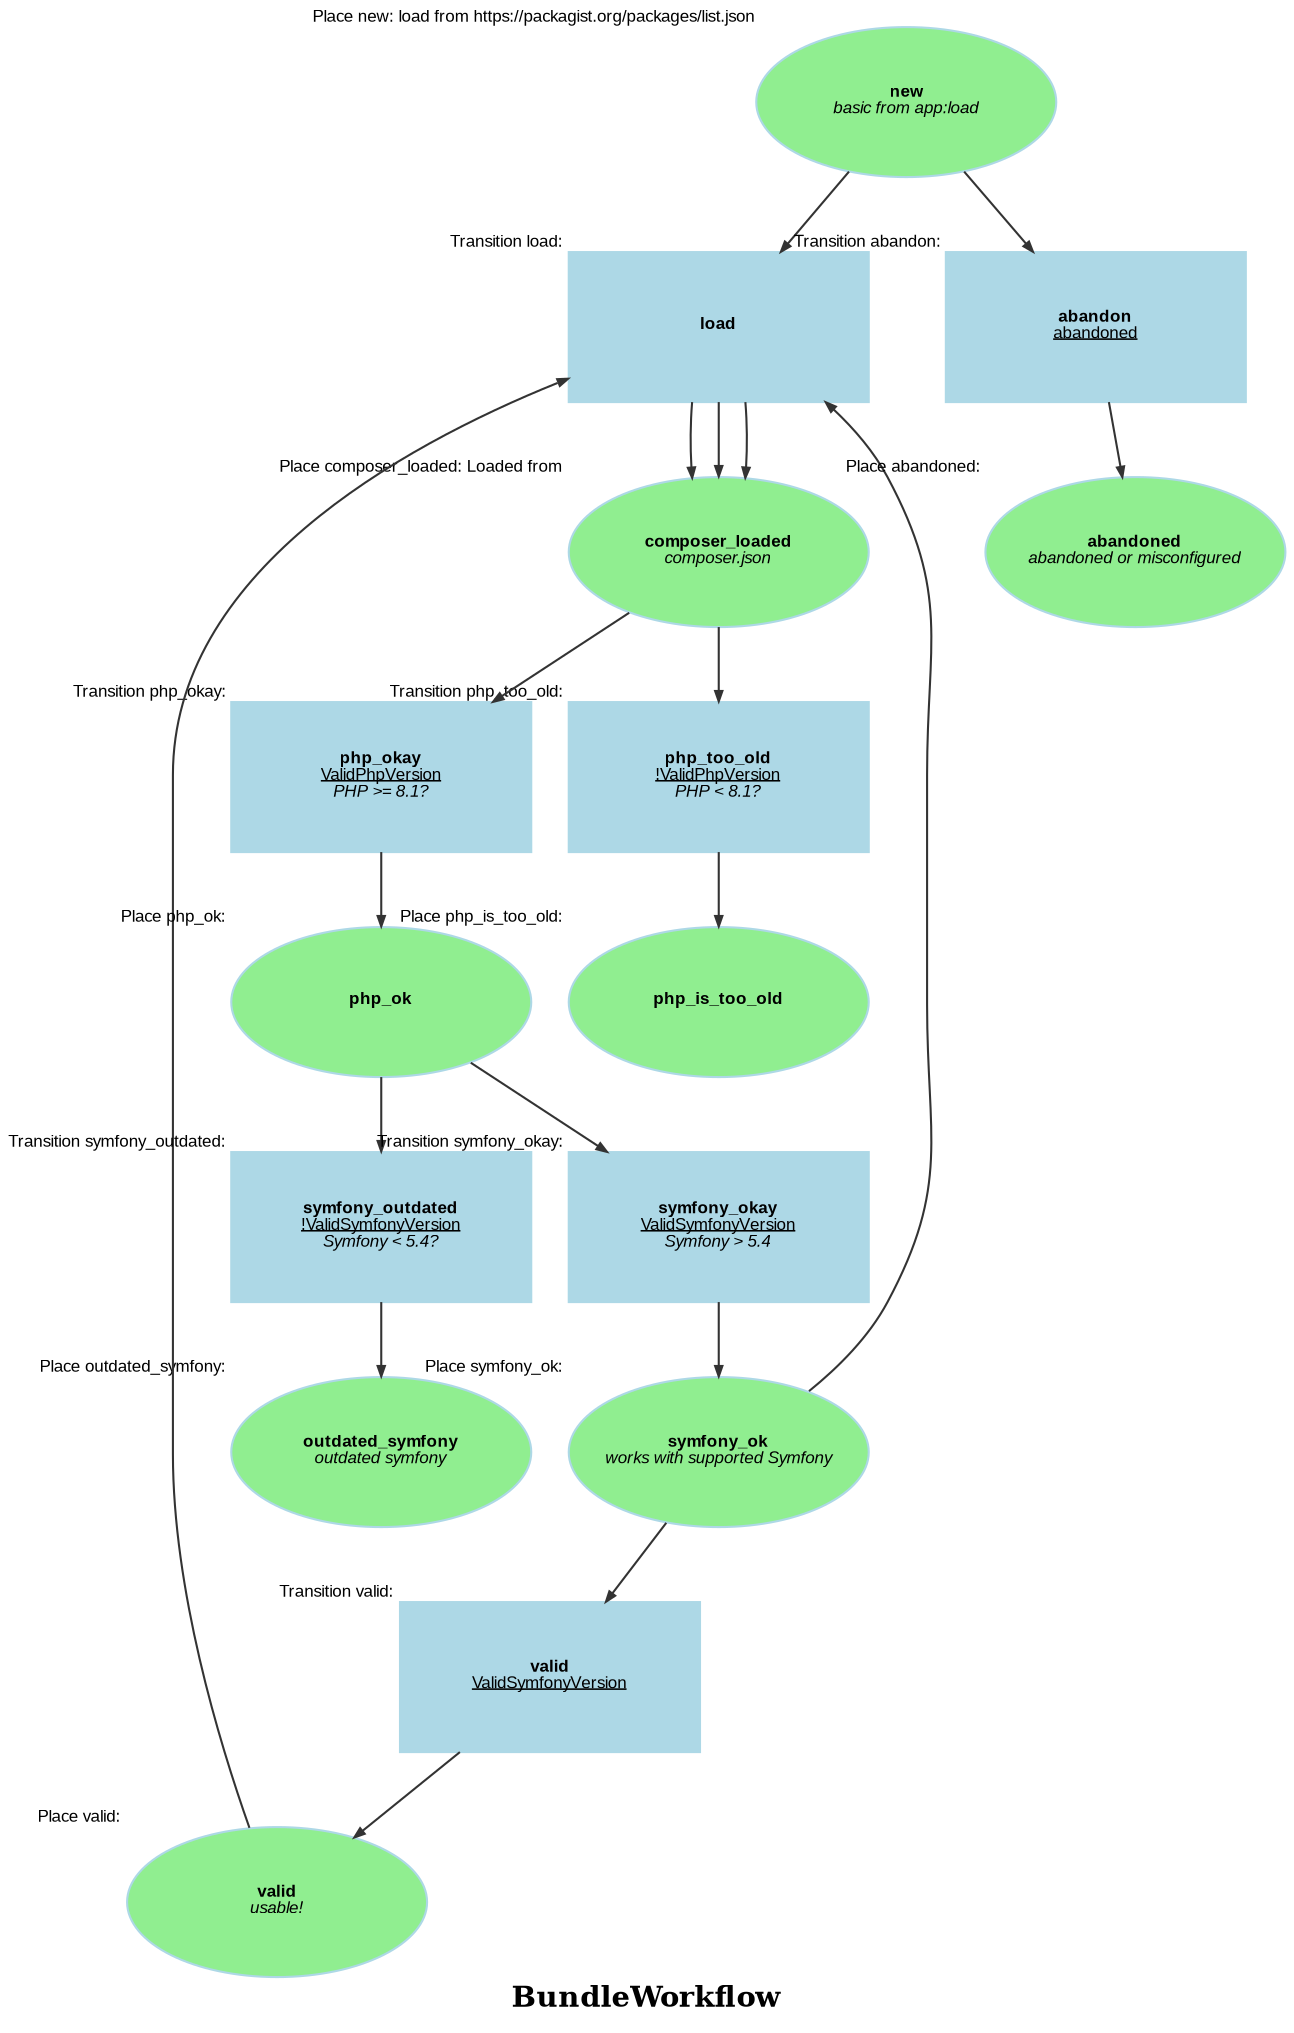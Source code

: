 digraph workflow {
  ratio="compress" rankdir="TB" label=<<B>BundleWorkflow</B>>
  node [fontsize="8" fontname="Arial" color="lightBlue" style="filled" fixedsize="false" width="2" height="1"];
  edge [fontsize="7" fontname="Arial" color="#333333" arrowhead="normal" arrowsize="0.5"];

  place_new [label=<<B>new</B><BR/><I>basic from app:load</I>>, shape=oval fillcolor="lightgreen" style="filled" xlabel="Place new: load from https://packagist.org/packages/list.json"];
  place_composer_loaded [label=<<B>composer_loaded</B><BR/><I>composer.json</I>>, shape=oval fillcolor="lightgreen" style="filled" xlabel="Place composer_loaded: Loaded from "];
  place_outdated_symfony [label=<<B>outdated_symfony</B><BR/><I>outdated symfony</I>>, shape=oval fillcolor="lightgreen" style="filled" xlabel="Place outdated_symfony: "];
  place_symfony_ok [label=<<B>symfony_ok</B><BR/><I>works with supported Symfony</I>>, shape=oval fillcolor="lightgreen" style="filled" xlabel="Place symfony_ok: "];
  place_abandoned [label=<<B>abandoned</B><BR/><I>abandoned or misconfigured</I>>, shape=oval fillcolor="lightgreen" style="filled" xlabel="Place abandoned: "];
  place_valid [label=<<B>valid</B><BR/><I>usable!</I>>, shape=oval fillcolor="lightgreen" style="filled" xlabel="Place valid: "];
  place_php_is_too_old [label=<<B>php_is_too_old</B>>, shape=oval fillcolor="lightgreen" style="filled" xlabel="Place php_is_too_old: "];
  place_php_ok [label=<<B>php_ok</B>>, shape=oval fillcolor="lightgreen" style="filled" xlabel="Place php_ok: "];
  transition_load [label=<<B>load</B>>, shape="box" regular="" xlabel="Transition load: "];
  transition_abandon [label=<<B>abandon</B><BR/><U>abandoned</U>>, shape="box" regular="" xlabel="Transition abandon: "];
  transition_valid [label=<<B>valid</B><BR/><U>ValidSymfonyVersion</U>>, shape="box" regular="" xlabel="Transition valid: "];
  transition_php_too_old [label=<<B>php_too_old</B><BR/><U>!ValidPhpVersion</U><BR/><I>PHP &lt; 8.1?</I>>, shape="box" regular="" xlabel="Transition php_too_old: "];
  transition_php_okay [label=<<B>php_okay</B><BR/><U>ValidPhpVersion</U><BR/><I>PHP &gt;= 8.1?</I>>, shape="box" regular="" xlabel="Transition php_okay: "];
  transition_symfony_outdated [label=<<B>symfony_outdated</B><BR/><U>!ValidSymfonyVersion</U><BR/><I>Symfony &lt; 5.4?</I>>, shape="box" regular="" xlabel="Transition symfony_outdated: "];
  transition_symfony_okay [label=<<B>symfony_okay</B><BR/><U>ValidSymfonyVersion</U><BR/><I>Symfony &gt; 5.4</I>>, shape="box" regular="" xlabel="Transition symfony_okay: "];
  place_new -> transition_load [style="solid", comment="new"];
  transition_load -> place_composer_loaded [style="solid"];
  place_symfony_ok -> transition_load [style="solid", comment="symfony_ok"];
  transition_load -> place_composer_loaded [style="solid"];
  place_valid -> transition_load [style="solid", comment="valid"];
  transition_load -> place_composer_loaded [style="solid"];
  place_new -> transition_abandon [style="solid", comment="new"];
  transition_abandon -> place_abandoned [style="solid"];
  place_symfony_ok -> transition_valid [style="solid", comment="symfony_ok"];
  transition_valid -> place_valid [style="solid"];
  place_composer_loaded -> transition_php_too_old [style="solid", comment="composer_loaded"];
  transition_php_too_old -> place_php_is_too_old [style="solid"];
  place_composer_loaded -> transition_php_okay [style="solid", comment="composer_loaded"];
  transition_php_okay -> place_php_ok [style="solid"];
  place_php_ok -> transition_symfony_outdated [style="solid", comment="php_ok"];
  transition_symfony_outdated -> place_outdated_symfony [style="solid"];
  place_php_ok -> transition_symfony_okay [style="solid", comment="php_ok"];
  transition_symfony_okay -> place_symfony_ok [style="solid"];
}
